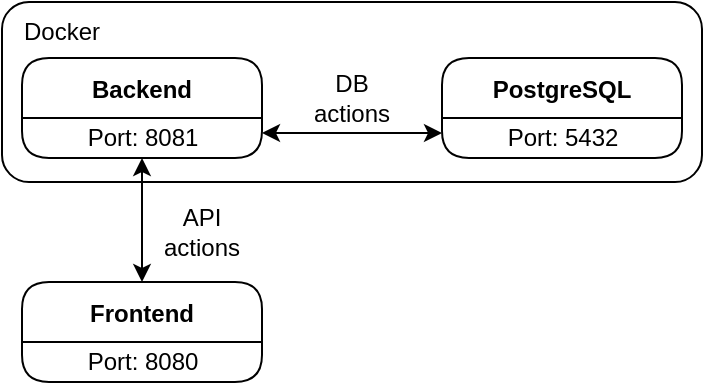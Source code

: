 <mxfile version="16.5.1" type="device"><diagram id="C5RBs43oDa-KdzZeNtuy" name="Page-1"><mxGraphModel dx="630" dy="586" grid="1" gridSize="10" guides="1" tooltips="1" connect="1" arrows="1" fold="1" page="1" pageScale="1" pageWidth="827" pageHeight="1169" math="0" shadow="0"><root><mxCell id="WIyWlLk6GJQsqaUBKTNV-0"/><mxCell id="WIyWlLk6GJQsqaUBKTNV-1" parent="WIyWlLk6GJQsqaUBKTNV-0"/><mxCell id="DLOvEn0SJMxuWW48PU6M-3" value="" style="rounded=1;whiteSpace=wrap;html=1;" vertex="1" parent="WIyWlLk6GJQsqaUBKTNV-1"><mxGeometry x="300" y="100" width="350" height="90" as="geometry"/></mxCell><mxCell id="DLOvEn0SJMxuWW48PU6M-2" style="edgeStyle=orthogonalEdgeStyle;rounded=0;orthogonalLoop=1;jettySize=auto;html=1;exitX=1;exitY=0.75;exitDx=0;exitDy=0;entryX=0;entryY=0.75;entryDx=0;entryDy=0;startArrow=classic;startFill=1;" edge="1" parent="WIyWlLk6GJQsqaUBKTNV-1" source="Rbf0pN_PbXLzFv5lXuau-1" target="DLOvEn0SJMxuWW48PU6M-0"><mxGeometry relative="1" as="geometry"/></mxCell><mxCell id="Rbf0pN_PbXLzFv5lXuau-1" value="Backend" style="swimlane;shadow=0;rounded=1;sketch=0;glass=0;swimlaneLine=1;labelBackgroundColor=#FFFFFF;startSize=30;" parent="WIyWlLk6GJQsqaUBKTNV-1" vertex="1"><mxGeometry x="310" y="128" width="120" height="50" as="geometry"/></mxCell><mxCell id="Rbf0pN_PbXLzFv5lXuau-3" value="Port: 8081" style="text;html=1;align=center;verticalAlign=middle;resizable=0;points=[];autosize=1;strokeColor=none;fillColor=none;" parent="Rbf0pN_PbXLzFv5lXuau-1" vertex="1"><mxGeometry x="25" y="30" width="70" height="20" as="geometry"/></mxCell><mxCell id="Rbf0pN_PbXLzFv5lXuau-7" value="Frontend" style="swimlane;shadow=0;rounded=1;sketch=0;glass=0;swimlaneLine=1;labelBackgroundColor=#FFFFFF;startSize=30;" parent="WIyWlLk6GJQsqaUBKTNV-1" vertex="1"><mxGeometry x="310" y="240" width="120" height="50" as="geometry"/></mxCell><mxCell id="Rbf0pN_PbXLzFv5lXuau-8" value="Port: 8080" style="text;html=1;align=center;verticalAlign=middle;resizable=0;points=[];autosize=1;strokeColor=none;fillColor=none;" parent="Rbf0pN_PbXLzFv5lXuau-7" vertex="1"><mxGeometry x="25" y="30" width="70" height="20" as="geometry"/></mxCell><mxCell id="DLOvEn0SJMxuWW48PU6M-0" value="PostgreSQL" style="swimlane;shadow=0;rounded=1;sketch=0;glass=0;swimlaneLine=1;labelBackgroundColor=#FFFFFF;startSize=30;" vertex="1" parent="WIyWlLk6GJQsqaUBKTNV-1"><mxGeometry x="520" y="128" width="120" height="50" as="geometry"/></mxCell><mxCell id="DLOvEn0SJMxuWW48PU6M-1" value="Port: 5432" style="text;html=1;align=center;verticalAlign=middle;resizable=0;points=[];autosize=1;strokeColor=none;fillColor=none;" vertex="1" parent="DLOvEn0SJMxuWW48PU6M-0"><mxGeometry x="25" y="30" width="70" height="20" as="geometry"/></mxCell><mxCell id="DLOvEn0SJMxuWW48PU6M-4" value="Docker" style="text;html=1;strokeColor=none;fillColor=none;align=center;verticalAlign=middle;whiteSpace=wrap;rounded=0;" vertex="1" parent="WIyWlLk6GJQsqaUBKTNV-1"><mxGeometry x="300" y="100" width="60" height="30" as="geometry"/></mxCell><mxCell id="DLOvEn0SJMxuWW48PU6M-5" style="edgeStyle=orthogonalEdgeStyle;rounded=0;orthogonalLoop=1;jettySize=auto;html=1;entryX=0.5;entryY=0;entryDx=0;entryDy=0;startArrow=classic;startFill=1;" edge="1" parent="WIyWlLk6GJQsqaUBKTNV-1" source="Rbf0pN_PbXLzFv5lXuau-3" target="Rbf0pN_PbXLzFv5lXuau-7"><mxGeometry relative="1" as="geometry"/></mxCell><mxCell id="DLOvEn0SJMxuWW48PU6M-6" value="DB actions" style="text;html=1;strokeColor=none;fillColor=none;align=center;verticalAlign=middle;whiteSpace=wrap;rounded=0;" vertex="1" parent="WIyWlLk6GJQsqaUBKTNV-1"><mxGeometry x="445" y="133" width="60" height="30" as="geometry"/></mxCell><mxCell id="DLOvEn0SJMxuWW48PU6M-7" value="API actions" style="text;html=1;strokeColor=none;fillColor=none;align=center;verticalAlign=middle;whiteSpace=wrap;rounded=0;" vertex="1" parent="WIyWlLk6GJQsqaUBKTNV-1"><mxGeometry x="370" y="200" width="60" height="30" as="geometry"/></mxCell></root></mxGraphModel></diagram></mxfile>